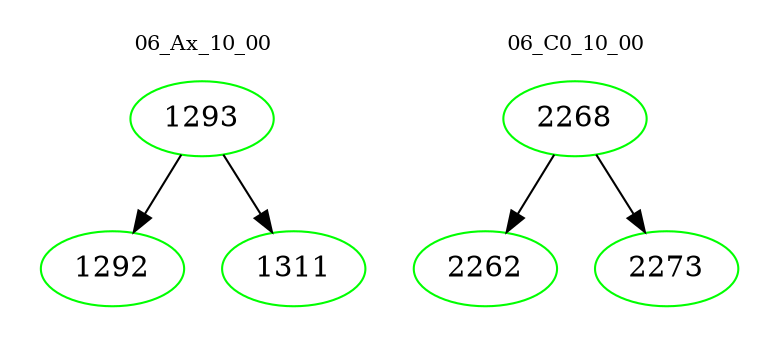 digraph{
subgraph cluster_0 {
color = white
label = "06_Ax_10_00";
fontsize=10;
T0_1293 [label="1293", color="green"]
T0_1293 -> T0_1292 [color="black"]
T0_1292 [label="1292", color="green"]
T0_1293 -> T0_1311 [color="black"]
T0_1311 [label="1311", color="green"]
}
subgraph cluster_1 {
color = white
label = "06_C0_10_00";
fontsize=10;
T1_2268 [label="2268", color="green"]
T1_2268 -> T1_2262 [color="black"]
T1_2262 [label="2262", color="green"]
T1_2268 -> T1_2273 [color="black"]
T1_2273 [label="2273", color="green"]
}
}
